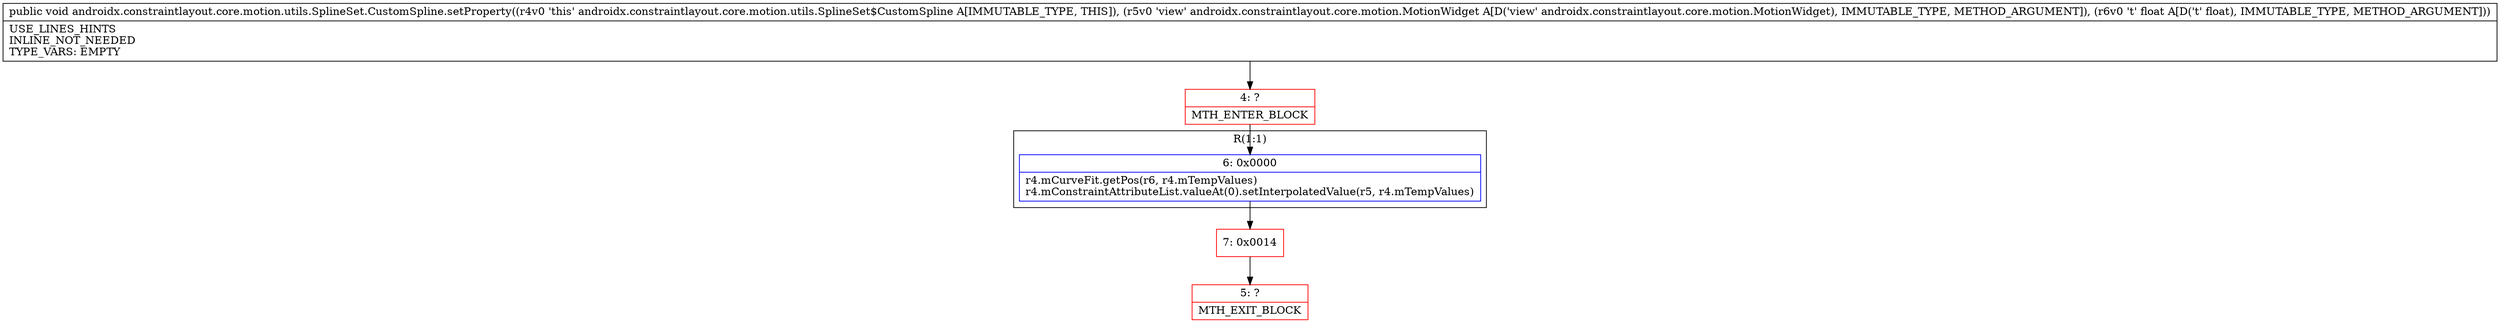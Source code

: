 digraph "CFG forandroidx.constraintlayout.core.motion.utils.SplineSet.CustomSpline.setProperty(Landroidx\/constraintlayout\/core\/motion\/MotionWidget;F)V" {
subgraph cluster_Region_1057334331 {
label = "R(1:1)";
node [shape=record,color=blue];
Node_6 [shape=record,label="{6\:\ 0x0000|r4.mCurveFit.getPos(r6, r4.mTempValues)\lr4.mConstraintAttributeList.valueAt(0).setInterpolatedValue(r5, r4.mTempValues)\l}"];
}
Node_4 [shape=record,color=red,label="{4\:\ ?|MTH_ENTER_BLOCK\l}"];
Node_7 [shape=record,color=red,label="{7\:\ 0x0014}"];
Node_5 [shape=record,color=red,label="{5\:\ ?|MTH_EXIT_BLOCK\l}"];
MethodNode[shape=record,label="{public void androidx.constraintlayout.core.motion.utils.SplineSet.CustomSpline.setProperty((r4v0 'this' androidx.constraintlayout.core.motion.utils.SplineSet$CustomSpline A[IMMUTABLE_TYPE, THIS]), (r5v0 'view' androidx.constraintlayout.core.motion.MotionWidget A[D('view' androidx.constraintlayout.core.motion.MotionWidget), IMMUTABLE_TYPE, METHOD_ARGUMENT]), (r6v0 't' float A[D('t' float), IMMUTABLE_TYPE, METHOD_ARGUMENT]))  | USE_LINES_HINTS\lINLINE_NOT_NEEDED\lTYPE_VARS: EMPTY\l}"];
MethodNode -> Node_4;Node_6 -> Node_7;
Node_4 -> Node_6;
Node_7 -> Node_5;
}

